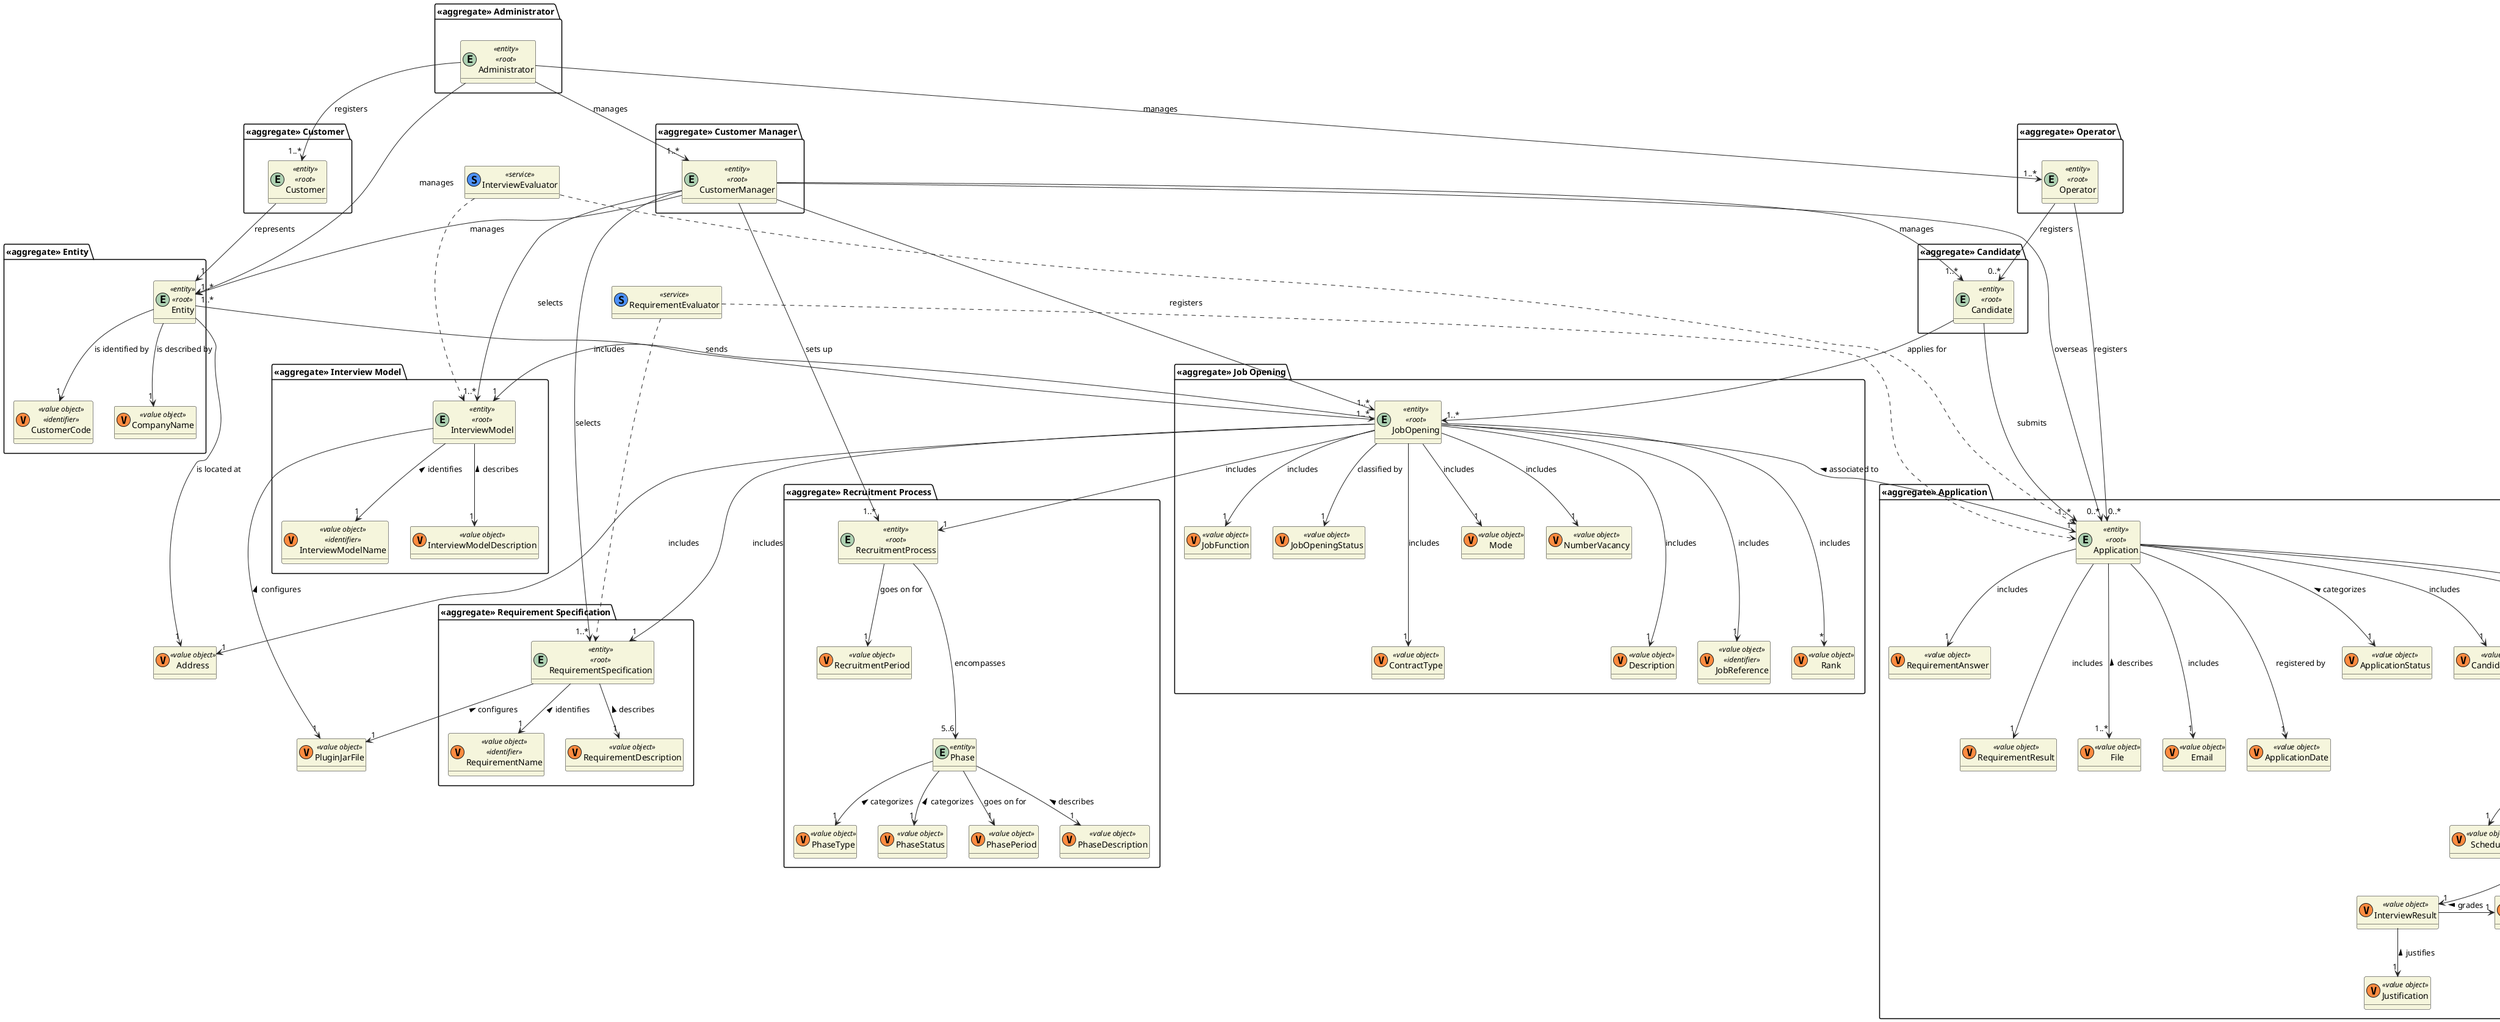 @startuml
'https://plantuml.com/class-diagram

skinparam classAttributeIconSize 0
hide empty attributes
skinparam classBackgroundColor beige
skinparam ArrowColor #222222



'SHARED VALUE OBJETS

    class Address <<(V,#FF8B40) value object>> {}

 class PluginJarFile <<(V,#FF8B40) value object>> {}
'SERVICES
    class RequirementEvaluator <<(S,#4d91f7) service>> {}
    class InterviewEvaluator <<(S,#4d91f7) service>> {}

package "<<aggregate>> Interview Model" {
    entity InterviewModel <<entity>> <<root>>  {}
    class InterviewModelName <<(V,#FF8B40) value object>> <<identifier>> {}
    class InterviewModelDescription <<(V,#FF8B40) value object>> {}

}
package "<<aggregate>> Requirement Specification" {
    entity RequirementSpecification <<entity>> <<root>>  {}
    class RequirementName <<(V,#FF8B40) value object>> <<identifier>> {}
    class RequirementDescription <<(V,#FF8B40) value object>> {}
}
'AGGREGATES
package "<<aggregate>> Job Opening" {
    entity JobOpening <<entity>> <<root>> {}
    class JobFunction <<(V,#FF8B40) value object>> {}
    class JobOpeningStatus <<(V,#FF8B40) value object>> {}
    class ContractType <<(V,#FF8B40) value object>> {}
    class Mode <<(V,#FF8B40) value object>> {}
    class NumberVacancy <<(V,#FF8B40) value object>> {}
       class Description <<(V,#FF8B40) value object>> {}
     class JobReference <<(V,#FF8B40) value object>> <<identifier>> {}
      class Rank <<(V,#FF8B40) value object>>{}
}
package "<<aggregate>> Administrator" {
    entity Administrator <<entity>> <<root>>  {}
}
package "<<aggregate>> Customer Manager" {
    entity CustomerManager <<entity>> <<root>>  {}
}
package "<<aggregate>> Entity" {
    entity Entity <<entity>> <<root>>  {}
    class CustomerCode <<(V,#FF8B40) value object>> <<identifier>> {}
    class CompanyName <<(V,#FF8B40) value object>> {}
}
package "<<aggregate>> Customer" {
    entity Customer <<entity>> <<root>> {}
    }
package "<<aggregate>> Operator" {
    entity Operator <<entity>> <<root>> {}
}
    package "<<aggregate>> Candidate" {
    entity Candidate <<entity>>  <<root>>{}
}

package "<<aggregate>> Application" {
    entity Application <<entity>><<root>>  {}
    class Email <<(V,#FF8B40) value object>> {}
    class ApplicationDate <<(V,#FF8B40) value object>> {}
    class ApplicationStatus <<(V,#FF8B40) value object>> {}
    class CandidateName <<(V,#FF8B40) value object>> {}
    class PhoneNumber <<(V,#FF8B40) value object>> {}
    class Interview <<(V,#FF8B40) value object>>   {}
    class InterviewAnswer <<(V,#FF8B40) value object>>   {}
    class InterviewResult <<(V,#FF8B40) value object>>   {}
    class Justification <<(V,#FF8B40) value object>>   {}
    class InterviewGrade <<(V,#FF8B40) value object>>   {}
    class RequirementAnswer <<(V,#FF8B40) value object>>   {}
    class RequirementResult <<(V,#FF8B40) value object>>   {}
    class InterviewAnswer <<(V,#FF8B40) value object>>   {}
    class Schedule <<(V,#FF8B40) value object>> {}
     class File <<(V,#FF8B40) value object>> {}
}

package "<<aggregate>> Recruitment Process" {
    entity RecruitmentProcess <<entity>> <<root>> {}
    class RecruitmentPeriod <<(V,#FF8B40) value object>> {}
    entity Phase <<entity>> {}
    class PhasePeriod <<(V,#FF8B40) value object>> {}
    class PhaseDescription <<(V,#FF8B40) value object>> {}
    class PhaseType <<(V,#FF8B40) value object>> {}
    class PhaseStatus <<(V,#FF8B40) value object>> {}
}


'ASSOCIATIONS
Administrator -> "1..*" Entity: manages
Administrator --> "1..*" CustomerManager : manages
Administrator -> "1..*" Operator : manages
Administrator -> "1..*" Customer : registers
'--
Entity --> "1..*" JobOpening : sends
Entity --> "1" CompanyName : is described by
Entity --> "1" Address : is located at
Entity --> "1" CustomerCode : is identified by
'--
CustomerManager --> "1..*" Entity: manages
CustomerManager --> "1..*" JobOpening: registers
CustomerManager ---> "0..*" Application : overseas
CustomerManager --> "1..*" RecruitmentProcess : sets up
CustomerManager --> "1..*" Candidate : manages
CustomerManager --> "1..*" InterviewModel : selects
CustomerManager ---> "1..*" RequirementSpecification : selects
'--
Operator --> "0..*" Candidate : registers
Operator --> "0..*" Application : registers
'--
Candidate --> "1..*" Application : submits
Candidate --> "1..*" JobOpening : applies for
'--
Customer --> "1" Entity :  represents
'--
JobOpening ---> "1"  JobReference : includes
JobOpening --> "1"  Mode : includes
JobOpening --> "1"  NumberVacancy : includes
JobOpening ---> "1"  Address : includes
JobOpening --> "1"  JobFunction : includes
JobOpening ---> "1"  Description : includes
JobOpening ---> "1"  ContractType : includes
JobOpening --> "1" JobOpeningStatus : classified by
JobOpening ---> "1"  RequirementSpecification : includes
JobOpening -> "1"  InterviewModel : includes
JobOpening --> "1"  RecruitmentProcess : includes
JobOpening ---> "*"  Rank : includes
JobOpening --> "1"  Application : associated to <
'--
RecruitmentProcess --> "1" RecruitmentPeriod : goes on for
RecruitmentProcess ---> "5..6" Phase : encompasses
'--
Phase --> "1" PhasePeriod :  goes on for
Phase --> "1" PhaseType : categorizes <
Phase --> "1" PhaseStatus : categorizes <
Phase --> "1" PhaseDescription : describes <
'--
Application ---> "0..1" Interview : includes
Application --> "1" RequirementAnswer : includes
Application ---> "1" RequirementResult : includes
Application ---> "1" Email: includes
Application --> "1" CandidateName: includes
Application ---> "1" PhoneNumber: includes
Application ---> "1..*" File : describes <
Application ---> "1" ApplicationDate : registered by
Application --> "1" ApplicationStatus : categorizes <
'--
RequirementEvaluator .--> Application
RequirementEvaluator .-> RequirementSpecification
'--
InterviewEvaluator .-> Application
InterviewEvaluator .--> InterviewModel
'--
Interview ---> "1" InterviewAnswer: described in
Interview ---> "1" InterviewResult: classifies <
InterviewResult -> "1" InterviewGrade: grades <
InterviewResult --> "1" Justification: justifies <
Interview --> "1" Schedule : follows a
'--
InterviewModel --> "1" InterviewModelName: identifies <
InterviewModel --> "1" InterviewModelDescription: describes <
InterviewModel --> "1" PluginJarFile: configures <
'--
RequirementSpecification --> "1" RequirementName: identifies <
RequirementSpecification --> "1" RequirementDescription: describes <
RequirementSpecification --> "1" PluginJarFile: configures <
@enduml